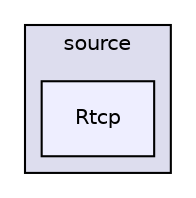 digraph "/src/src/source/Rtcp" {
  compound=true
  node [ fontsize="10", fontname="Helvetica"];
  edge [ labelfontsize="10", labelfontname="Helvetica"];
  subgraph clusterdir_94e7a0fbe7f8eaf7f05ee7b02c647e9f {
    graph [ bgcolor="#ddddee", pencolor="black", label="source" fontname="Helvetica", fontsize="10", URL="dir_94e7a0fbe7f8eaf7f05ee7b02c647e9f.html"]
  dir_c36c36fdccc33e203a048326c72267a6 [shape=box, label="Rtcp", style="filled", fillcolor="#eeeeff", pencolor="black", URL="dir_c36c36fdccc33e203a048326c72267a6.html"];
  }
}
